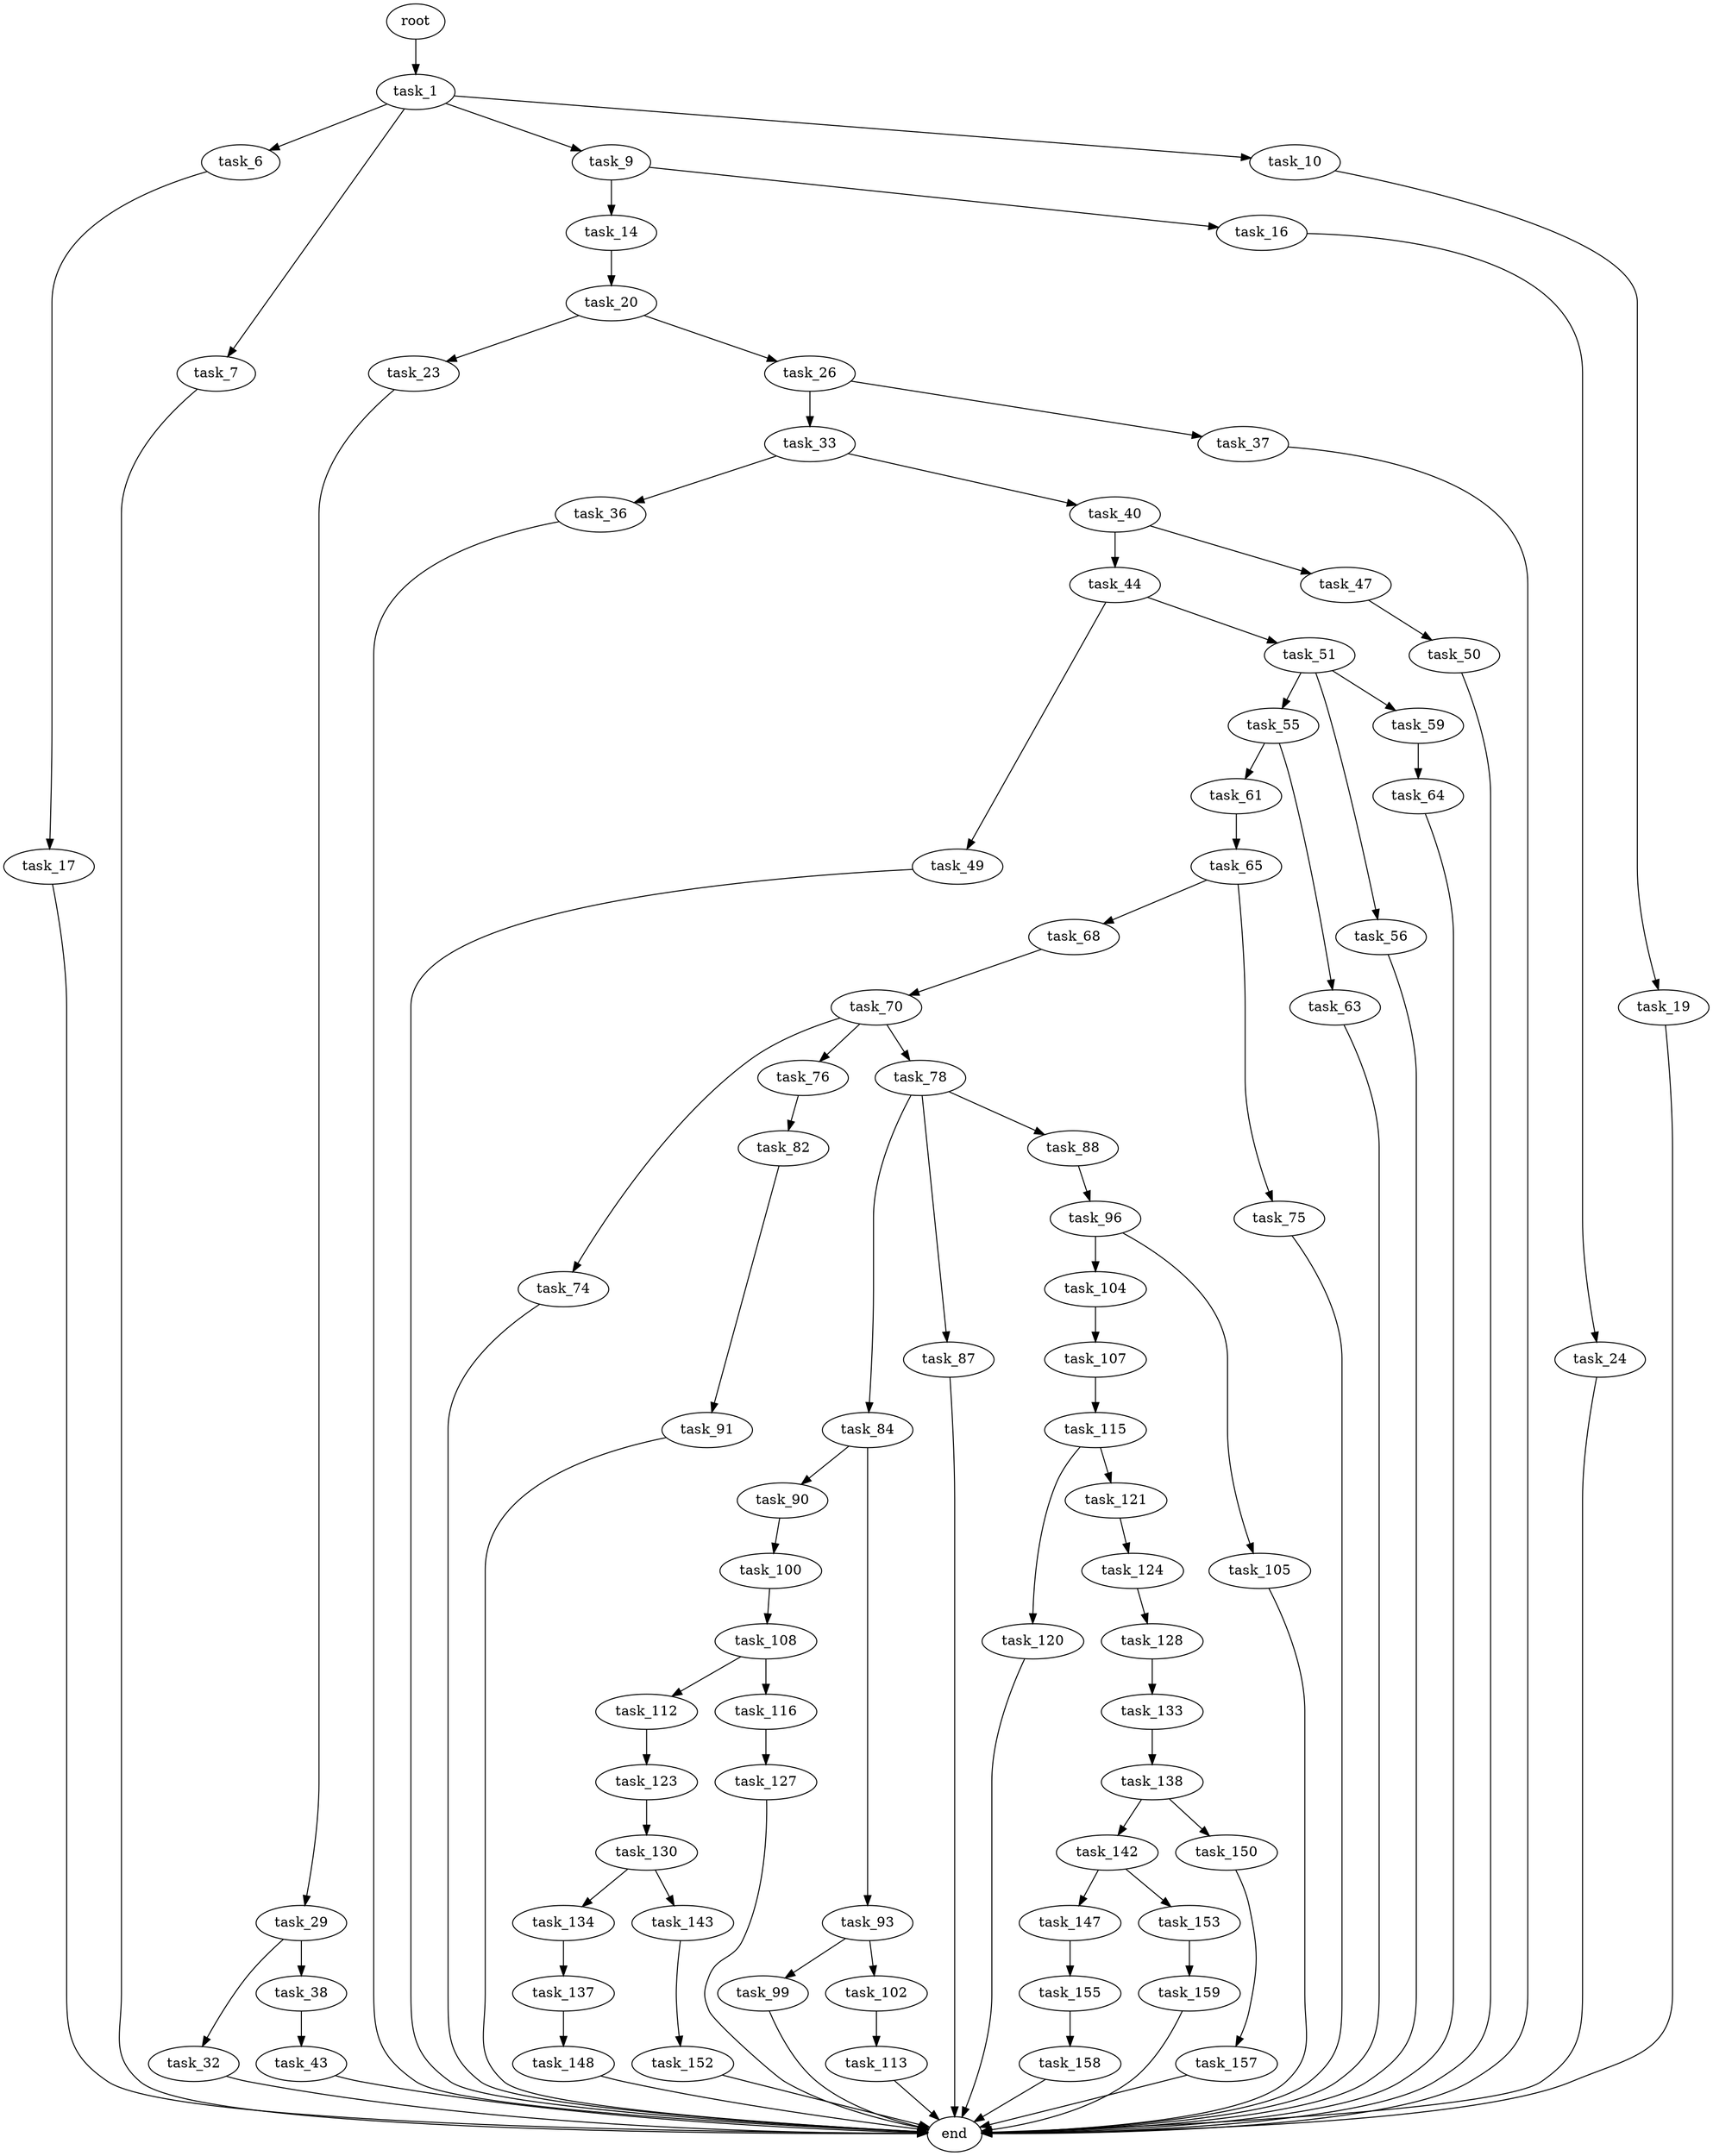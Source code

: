 digraph G {
  root [size="0.000000"];
  task_1 [size="39848758597.000000"];
  task_6 [size="170276005294.000000"];
  task_7 [size="8589934592.000000"];
  task_9 [size="19180503160.000000"];
  task_10 [size="8589934592.000000"];
  task_14 [size="163574532597.000000"];
  task_16 [size="18366361879.000000"];
  task_17 [size="8589934592.000000"];
  task_19 [size="782757789696.000000"];
  task_20 [size="4150223792.000000"];
  task_23 [size="28991029248.000000"];
  task_24 [size="9489346402.000000"];
  task_26 [size="368293445632.000000"];
  task_29 [size="180155136137.000000"];
  task_32 [size="782757789696.000000"];
  task_33 [size="68719476736.000000"];
  task_36 [size="13642839941.000000"];
  task_37 [size="13905406199.000000"];
  task_38 [size="1321425311639.000000"];
  task_40 [size="41741124398.000000"];
  task_43 [size="17629966737.000000"];
  task_44 [size="834639027768.000000"];
  task_47 [size="368293445632.000000"];
  task_49 [size="1073741824000.000000"];
  task_50 [size="33132370557.000000"];
  task_51 [size="28991029248.000000"];
  task_55 [size="231928233984.000000"];
  task_56 [size="850200974431.000000"];
  task_59 [size="269722887514.000000"];
  task_61 [size="3353916338.000000"];
  task_63 [size="4345654424.000000"];
  task_64 [size="8589934592.000000"];
  task_65 [size="782757789696.000000"];
  task_68 [size="8732896267.000000"];
  task_70 [size="368293445632.000000"];
  task_74 [size="6808908388.000000"];
  task_75 [size="10642689772.000000"];
  task_76 [size="291568662471.000000"];
  task_78 [size="1073741824000.000000"];
  task_82 [size="187943350351.000000"];
  task_84 [size="2304219251.000000"];
  task_87 [size="28991029248.000000"];
  task_88 [size="726040251086.000000"];
  task_90 [size="1073741824000.000000"];
  task_91 [size="549755813888.000000"];
  task_93 [size="162675436152.000000"];
  task_96 [size="95172326301.000000"];
  task_99 [size="333626220104.000000"];
  task_100 [size="11081777828.000000"];
  task_102 [size="549755813888.000000"];
  task_104 [size="4988738877.000000"];
  task_105 [size="28991029248.000000"];
  task_107 [size="1317039348922.000000"];
  task_108 [size="111950841949.000000"];
  task_112 [size="576883967886.000000"];
  task_113 [size="5910616654.000000"];
  task_115 [size="549755813888.000000"];
  task_116 [size="23409059404.000000"];
  task_120 [size="782757789696.000000"];
  task_121 [size="104945273070.000000"];
  task_123 [size="13886426377.000000"];
  task_124 [size="29906131227.000000"];
  task_127 [size="1280860952700.000000"];
  task_128 [size="170271439665.000000"];
  task_130 [size="37315358634.000000"];
  task_133 [size="8589934592.000000"];
  task_134 [size="279306026995.000000"];
  task_137 [size="8589934592.000000"];
  task_138 [size="1011417794050.000000"];
  task_142 [size="1073741824000.000000"];
  task_143 [size="3447554321.000000"];
  task_147 [size="1073741824000.000000"];
  task_148 [size="1073741824000.000000"];
  task_150 [size="782757789696.000000"];
  task_152 [size="1100110300.000000"];
  task_153 [size="549755813888.000000"];
  task_155 [size="247355184599.000000"];
  task_157 [size="75291313970.000000"];
  task_158 [size="6933145461.000000"];
  task_159 [size="527367189603.000000"];
  end [size="0.000000"];

  root -> task_1 [size="1.000000"];
  task_1 -> task_6 [size="679477248.000000"];
  task_1 -> task_7 [size="679477248.000000"];
  task_1 -> task_9 [size="679477248.000000"];
  task_1 -> task_10 [size="679477248.000000"];
  task_6 -> task_17 [size="209715200.000000"];
  task_7 -> end [size="1.000000"];
  task_9 -> task_14 [size="301989888.000000"];
  task_9 -> task_16 [size="301989888.000000"];
  task_10 -> task_19 [size="33554432.000000"];
  task_14 -> task_20 [size="209715200.000000"];
  task_16 -> task_24 [size="536870912.000000"];
  task_17 -> end [size="1.000000"];
  task_19 -> end [size="1.000000"];
  task_20 -> task_23 [size="75497472.000000"];
  task_20 -> task_26 [size="75497472.000000"];
  task_23 -> task_29 [size="75497472.000000"];
  task_24 -> end [size="1.000000"];
  task_26 -> task_33 [size="411041792.000000"];
  task_26 -> task_37 [size="411041792.000000"];
  task_29 -> task_32 [size="411041792.000000"];
  task_29 -> task_38 [size="411041792.000000"];
  task_32 -> end [size="1.000000"];
  task_33 -> task_36 [size="134217728.000000"];
  task_33 -> task_40 [size="134217728.000000"];
  task_36 -> end [size="1.000000"];
  task_37 -> end [size="1.000000"];
  task_38 -> task_43 [size="838860800.000000"];
  task_40 -> task_44 [size="838860800.000000"];
  task_40 -> task_47 [size="838860800.000000"];
  task_43 -> end [size="1.000000"];
  task_44 -> task_49 [size="536870912.000000"];
  task_44 -> task_51 [size="536870912.000000"];
  task_47 -> task_50 [size="411041792.000000"];
  task_49 -> end [size="1.000000"];
  task_50 -> end [size="1.000000"];
  task_51 -> task_55 [size="75497472.000000"];
  task_51 -> task_56 [size="75497472.000000"];
  task_51 -> task_59 [size="75497472.000000"];
  task_55 -> task_61 [size="301989888.000000"];
  task_55 -> task_63 [size="301989888.000000"];
  task_56 -> end [size="1.000000"];
  task_59 -> task_64 [size="679477248.000000"];
  task_61 -> task_65 [size="134217728.000000"];
  task_63 -> end [size="1.000000"];
  task_64 -> end [size="1.000000"];
  task_65 -> task_68 [size="679477248.000000"];
  task_65 -> task_75 [size="679477248.000000"];
  task_68 -> task_70 [size="209715200.000000"];
  task_70 -> task_74 [size="411041792.000000"];
  task_70 -> task_76 [size="411041792.000000"];
  task_70 -> task_78 [size="411041792.000000"];
  task_74 -> end [size="1.000000"];
  task_75 -> end [size="1.000000"];
  task_76 -> task_82 [size="209715200.000000"];
  task_78 -> task_84 [size="838860800.000000"];
  task_78 -> task_87 [size="838860800.000000"];
  task_78 -> task_88 [size="838860800.000000"];
  task_82 -> task_91 [size="301989888.000000"];
  task_84 -> task_90 [size="134217728.000000"];
  task_84 -> task_93 [size="134217728.000000"];
  task_87 -> end [size="1.000000"];
  task_88 -> task_96 [size="536870912.000000"];
  task_90 -> task_100 [size="838860800.000000"];
  task_91 -> end [size="1.000000"];
  task_93 -> task_99 [size="209715200.000000"];
  task_93 -> task_102 [size="209715200.000000"];
  task_96 -> task_104 [size="75497472.000000"];
  task_96 -> task_105 [size="75497472.000000"];
  task_99 -> end [size="1.000000"];
  task_100 -> task_108 [size="536870912.000000"];
  task_102 -> task_113 [size="536870912.000000"];
  task_104 -> task_107 [size="209715200.000000"];
  task_105 -> end [size="1.000000"];
  task_107 -> task_115 [size="838860800.000000"];
  task_108 -> task_112 [size="301989888.000000"];
  task_108 -> task_116 [size="301989888.000000"];
  task_112 -> task_123 [size="411041792.000000"];
  task_113 -> end [size="1.000000"];
  task_115 -> task_120 [size="536870912.000000"];
  task_115 -> task_121 [size="536870912.000000"];
  task_116 -> task_127 [size="411041792.000000"];
  task_120 -> end [size="1.000000"];
  task_121 -> task_124 [size="134217728.000000"];
  task_123 -> task_130 [size="838860800.000000"];
  task_124 -> task_128 [size="75497472.000000"];
  task_127 -> end [size="1.000000"];
  task_128 -> task_133 [size="536870912.000000"];
  task_130 -> task_134 [size="838860800.000000"];
  task_130 -> task_143 [size="838860800.000000"];
  task_133 -> task_138 [size="33554432.000000"];
  task_134 -> task_137 [size="209715200.000000"];
  task_137 -> task_148 [size="33554432.000000"];
  task_138 -> task_142 [size="838860800.000000"];
  task_138 -> task_150 [size="838860800.000000"];
  task_142 -> task_147 [size="838860800.000000"];
  task_142 -> task_153 [size="838860800.000000"];
  task_143 -> task_152 [size="209715200.000000"];
  task_147 -> task_155 [size="838860800.000000"];
  task_148 -> end [size="1.000000"];
  task_150 -> task_157 [size="679477248.000000"];
  task_152 -> end [size="1.000000"];
  task_153 -> task_159 [size="536870912.000000"];
  task_155 -> task_158 [size="209715200.000000"];
  task_157 -> end [size="1.000000"];
  task_158 -> end [size="1.000000"];
  task_159 -> end [size="1.000000"];
}
